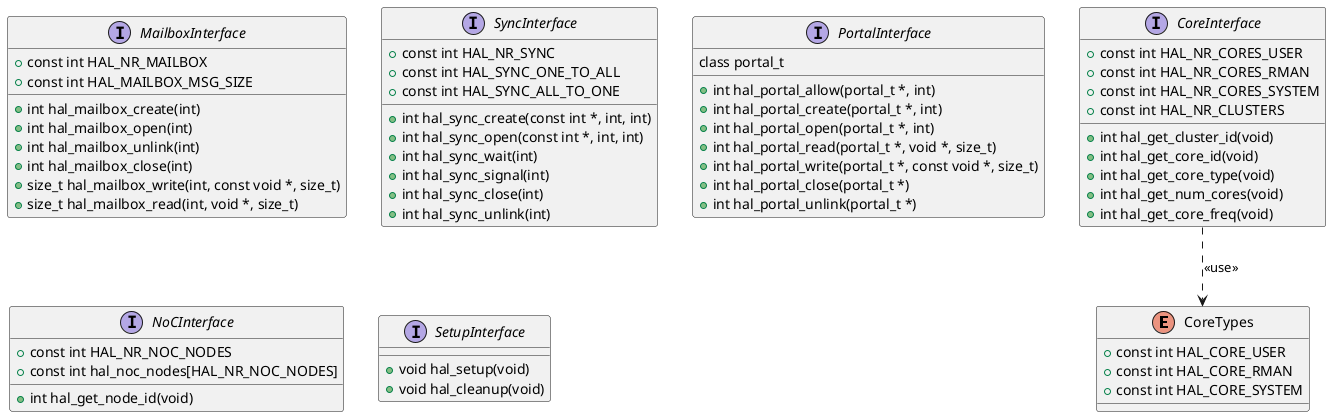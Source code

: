 @startuml

enum CoreTypes {
	+ const int HAL_CORE_USER
	+ const int HAL_CORE_RMAN
	+ const int HAL_CORE_SYSTEM
}

interface CoreInterface {
	+ const int HAL_NR_CORES_USER
	+ const int HAL_NR_CORES_RMAN
	+ const int HAL_NR_CORES_SYSTEM
	+ const int HAL_NR_CLUSTERS
	+ int hal_get_cluster_id(void)
	+ int hal_get_core_id(void)
	+ int hal_get_core_type(void)
	+ int hal_get_num_cores(void)
	+ int hal_get_core_freq(void)
}

interface MailboxInterface {
	+ const int HAL_NR_MAILBOX
	+ const int HAL_MAILBOX_MSG_SIZE
	+ int hal_mailbox_create(int)
	+ int hal_mailbox_open(int)
	+ int hal_mailbox_unlink(int)
	+ int hal_mailbox_close(int)
	+ size_t hal_mailbox_write(int, const void *, size_t)
	+ size_t hal_mailbox_read(int, void *, size_t)
}

interface SyncInterface {
	+ const int HAL_NR_SYNC
	+ const int HAL_SYNC_ONE_TO_ALL
	+ const int HAL_SYNC_ALL_TO_ONE
	+ int hal_sync_create(const int *, int, int)
	+ int hal_sync_open(const int *, int, int)
	+ int hal_sync_wait(int)
	+ int hal_sync_signal(int)
	+ int hal_sync_close(int)
	+ int hal_sync_unlink(int)
}

interface PortalInterface {
	class portal_t
	+ int hal_portal_allow(portal_t *, int)
	+ int hal_portal_create(portal_t *, int)
	+ int hal_portal_open(portal_t *, int)
	+ int hal_portal_read(portal_t *, void *, size_t)
	+ int hal_portal_write(portal_t *, const void *, size_t)
	+ int hal_portal_close(portal_t *)
	+ int hal_portal_unlink(portal_t *)
}

interface NoCInterface {
	+ const int HAL_NR_NOC_NODES
	+ const int hal_noc_nodes[HAL_NR_NOC_NODES]
	+ int hal_get_node_id(void)
}

interface SetupInterface {
	+ void hal_setup(void)
	+ void hal_cleanup(void)
}

CoreInterface ..> CoreTypes : <<use>>

@enduml
